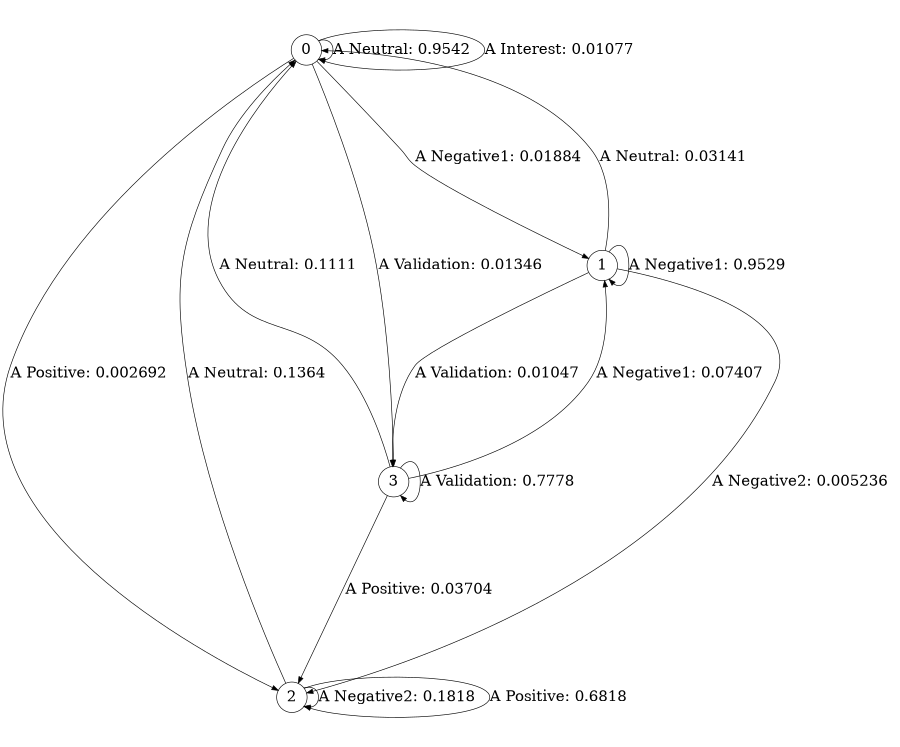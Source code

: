 digraph r17_cssr {
size = "6,8.5";
ratio = "fill";
node [shape = circle];
node [fontsize = 24];
edge [fontsize = 24];
0 -> 0 [label = "A Neutral: 0.9542   "];
0 -> 1 [label = "A Negative1: 0.01884  "];
0 -> 2 [label = "A Positive: 0.002692  "];
0 -> 3 [label = "A Validation: 0.01346  "];
0 -> 0 [label = "A Interest: 0.01077  "];
1 -> 0 [label = "A Neutral: 0.03141  "];
1 -> 1 [label = "A Negative1: 0.9529   "];
1 -> 2 [label = "A Negative2: 0.005236  "];
1 -> 3 [label = "A Validation: 0.01047  "];
2 -> 0 [label = "A Neutral: 0.1364   "];
2 -> 2 [label = "A Negative2: 0.1818   "];
2 -> 2 [label = "A Positive: 0.6818   "];
3 -> 0 [label = "A Neutral: 0.1111   "];
3 -> 1 [label = "A Negative1: 0.07407  "];
3 -> 2 [label = "A Positive: 0.03704  "];
3 -> 3 [label = "A Validation: 0.7778   "];
} 